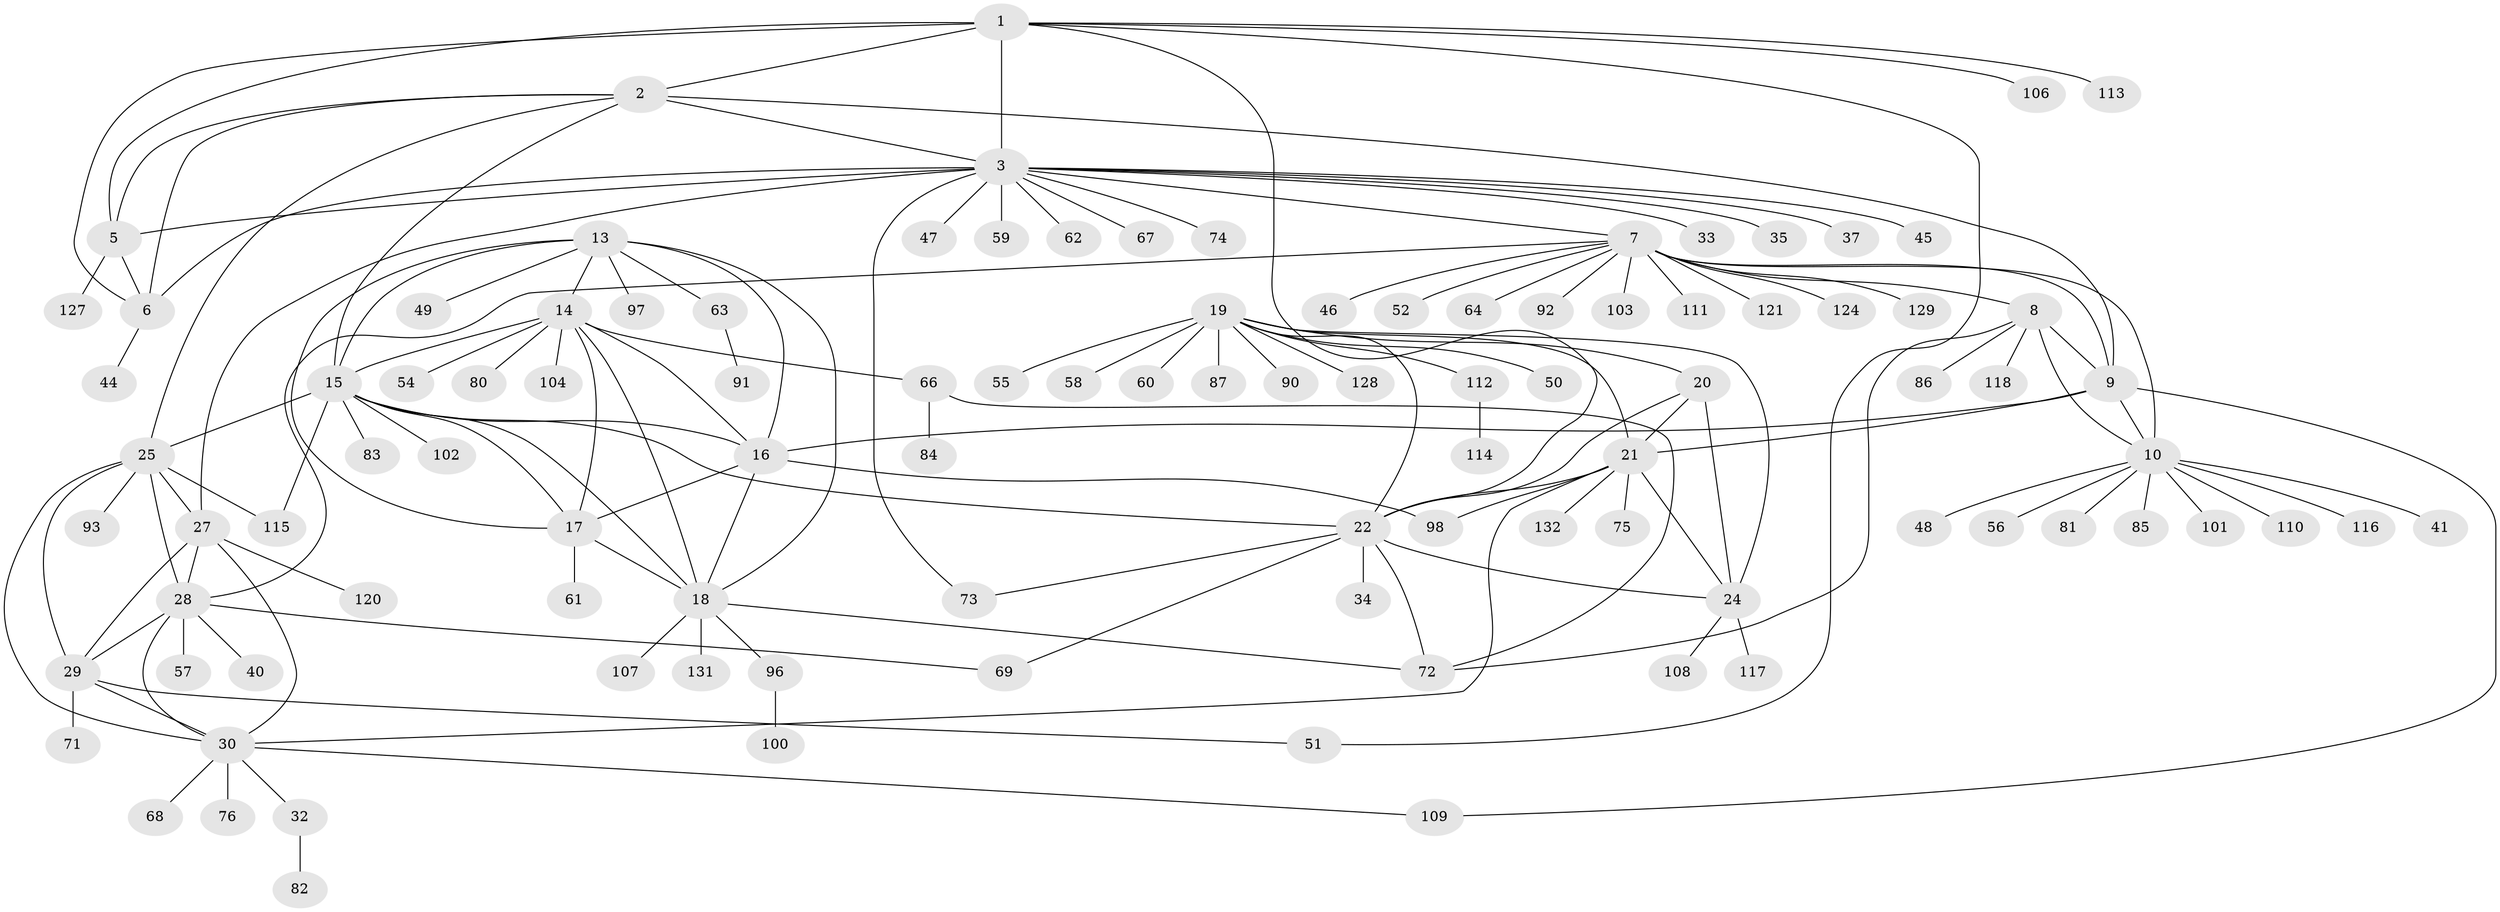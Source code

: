 // original degree distribution, {10: 0.030303030303030304, 9: 0.045454545454545456, 13: 0.007575757575757576, 7: 0.05303030303030303, 6: 0.030303030303030304, 15: 0.007575757575757576, 8: 0.022727272727272728, 11: 0.007575757575757576, 14: 0.007575757575757576, 5: 0.015151515151515152, 12: 0.007575757575757576, 3: 0.030303030303030304, 2: 0.12878787878787878, 1: 0.5909090909090909, 4: 0.015151515151515152}
// Generated by graph-tools (version 1.1) at 2025/11/02/27/25 16:11:37]
// undirected, 103 vertices, 150 edges
graph export_dot {
graph [start="1"]
  node [color=gray90,style=filled];
  1 [super="+99"];
  2 [super="+125"];
  3 [super="+4"];
  5 [super="+53"];
  6 [super="+105"];
  7 [super="+11"];
  8 [super="+31"];
  9 [super="+43"];
  10 [super="+12"];
  13 [super="+123"];
  14 [super="+38"];
  15 [super="+70"];
  16;
  17 [super="+36"];
  18 [super="+122"];
  19 [super="+88"];
  20;
  21 [super="+23"];
  22 [super="+39"];
  24 [super="+79"];
  25 [super="+26"];
  27 [super="+65"];
  28 [super="+89"];
  29 [super="+94"];
  30 [super="+42"];
  32;
  33;
  34;
  35;
  37;
  40;
  41;
  44;
  45;
  46;
  47;
  48;
  49;
  50 [super="+77"];
  51 [super="+78"];
  52;
  54;
  55;
  56;
  57;
  58;
  59 [super="+119"];
  60;
  61;
  62;
  63;
  64;
  66 [super="+95"];
  67;
  68;
  69;
  71;
  72 [super="+126"];
  73;
  74;
  75;
  76;
  80;
  81;
  82;
  83;
  84;
  85;
  86;
  87;
  90;
  91;
  92;
  93;
  96;
  97;
  98;
  100;
  101;
  102;
  103;
  104;
  106;
  107;
  108;
  109;
  110;
  111;
  112 [super="+130"];
  113;
  114;
  115;
  116;
  117;
  118;
  120;
  121;
  124;
  127;
  128;
  129;
  131;
  132;
  1 -- 2;
  1 -- 3 [weight=2];
  1 -- 5;
  1 -- 6;
  1 -- 22;
  1 -- 106;
  1 -- 113;
  1 -- 51;
  2 -- 3 [weight=2];
  2 -- 5;
  2 -- 6;
  2 -- 15;
  2 -- 9;
  2 -- 25;
  3 -- 5 [weight=2];
  3 -- 6 [weight=2];
  3 -- 33;
  3 -- 35;
  3 -- 37;
  3 -- 45;
  3 -- 67;
  3 -- 7;
  3 -- 73;
  3 -- 74;
  3 -- 47;
  3 -- 59;
  3 -- 62;
  3 -- 27;
  5 -- 6;
  5 -- 127;
  6 -- 44;
  7 -- 8 [weight=2];
  7 -- 9 [weight=2];
  7 -- 10 [weight=4];
  7 -- 129;
  7 -- 64;
  7 -- 103;
  7 -- 28;
  7 -- 46;
  7 -- 111;
  7 -- 124;
  7 -- 52;
  7 -- 121;
  7 -- 92;
  8 -- 9;
  8 -- 10 [weight=2];
  8 -- 86;
  8 -- 72;
  8 -- 118;
  9 -- 10 [weight=2];
  9 -- 16;
  9 -- 21;
  9 -- 109;
  10 -- 41;
  10 -- 48;
  10 -- 56;
  10 -- 85;
  10 -- 110;
  10 -- 81;
  10 -- 116;
  10 -- 101;
  13 -- 14;
  13 -- 15;
  13 -- 16;
  13 -- 17;
  13 -- 18;
  13 -- 49;
  13 -- 63;
  13 -- 97;
  14 -- 15;
  14 -- 16;
  14 -- 17;
  14 -- 18;
  14 -- 80;
  14 -- 66;
  14 -- 54;
  14 -- 104;
  15 -- 16;
  15 -- 17;
  15 -- 18;
  15 -- 22;
  15 -- 25;
  15 -- 83;
  15 -- 115;
  15 -- 102;
  16 -- 17;
  16 -- 18;
  16 -- 98;
  17 -- 18;
  17 -- 61;
  18 -- 96;
  18 -- 107;
  18 -- 131;
  18 -- 72;
  19 -- 20;
  19 -- 21 [weight=2];
  19 -- 22;
  19 -- 24;
  19 -- 50;
  19 -- 55;
  19 -- 58;
  19 -- 60;
  19 -- 87;
  19 -- 90;
  19 -- 112;
  19 -- 128;
  20 -- 21 [weight=2];
  20 -- 22;
  20 -- 24;
  21 -- 22 [weight=2];
  21 -- 24 [weight=2];
  21 -- 30 [weight=2];
  21 -- 98;
  21 -- 132;
  21 -- 75;
  22 -- 24;
  22 -- 34;
  22 -- 69;
  22 -- 72;
  22 -- 73;
  24 -- 108;
  24 -- 117;
  25 -- 27 [weight=2];
  25 -- 28 [weight=2];
  25 -- 29 [weight=2];
  25 -- 30 [weight=2];
  25 -- 93;
  25 -- 115;
  27 -- 28;
  27 -- 29;
  27 -- 30;
  27 -- 120;
  28 -- 29;
  28 -- 30;
  28 -- 40;
  28 -- 57;
  28 -- 69;
  29 -- 30;
  29 -- 51;
  29 -- 71;
  30 -- 32;
  30 -- 76;
  30 -- 109;
  30 -- 68;
  32 -- 82;
  63 -- 91;
  66 -- 84;
  66 -- 72;
  96 -- 100;
  112 -- 114;
}
